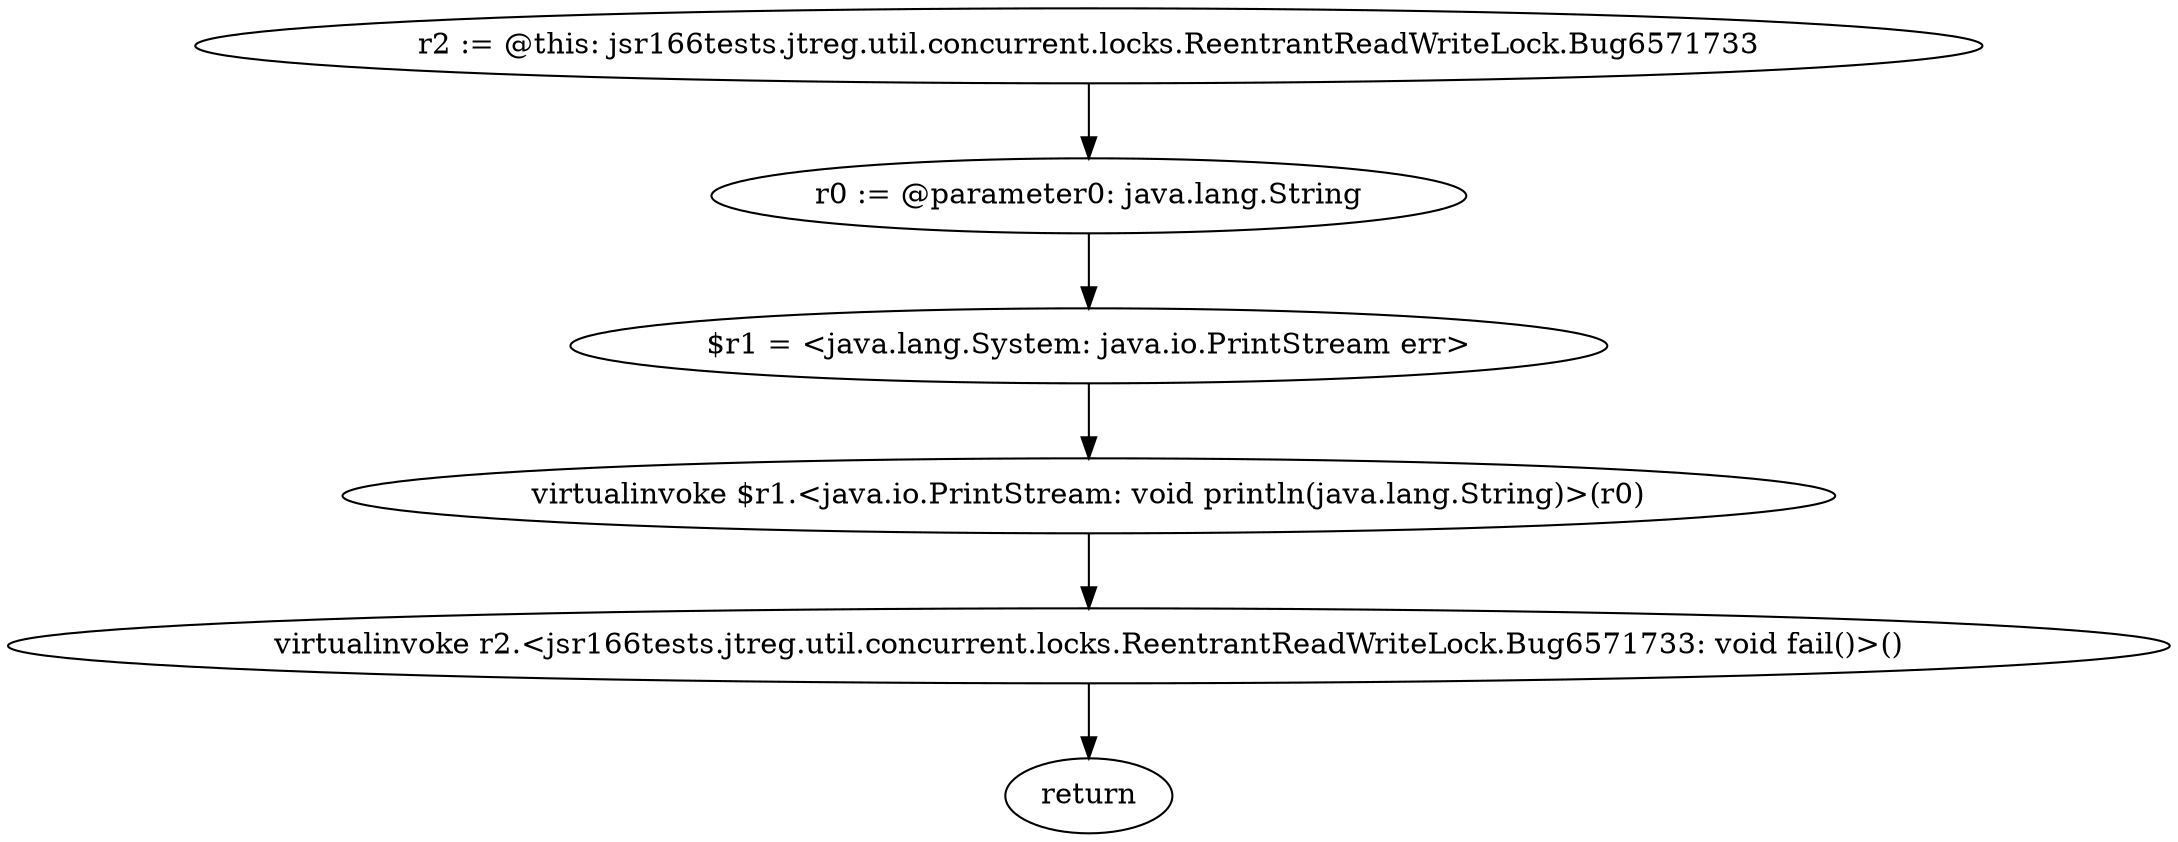 digraph "unitGraph" {
    "r2 := @this: jsr166tests.jtreg.util.concurrent.locks.ReentrantReadWriteLock.Bug6571733"
    "r0 := @parameter0: java.lang.String"
    "$r1 = <java.lang.System: java.io.PrintStream err>"
    "virtualinvoke $r1.<java.io.PrintStream: void println(java.lang.String)>(r0)"
    "virtualinvoke r2.<jsr166tests.jtreg.util.concurrent.locks.ReentrantReadWriteLock.Bug6571733: void fail()>()"
    "return"
    "r2 := @this: jsr166tests.jtreg.util.concurrent.locks.ReentrantReadWriteLock.Bug6571733"->"r0 := @parameter0: java.lang.String";
    "r0 := @parameter0: java.lang.String"->"$r1 = <java.lang.System: java.io.PrintStream err>";
    "$r1 = <java.lang.System: java.io.PrintStream err>"->"virtualinvoke $r1.<java.io.PrintStream: void println(java.lang.String)>(r0)";
    "virtualinvoke $r1.<java.io.PrintStream: void println(java.lang.String)>(r0)"->"virtualinvoke r2.<jsr166tests.jtreg.util.concurrent.locks.ReentrantReadWriteLock.Bug6571733: void fail()>()";
    "virtualinvoke r2.<jsr166tests.jtreg.util.concurrent.locks.ReentrantReadWriteLock.Bug6571733: void fail()>()"->"return";
}
